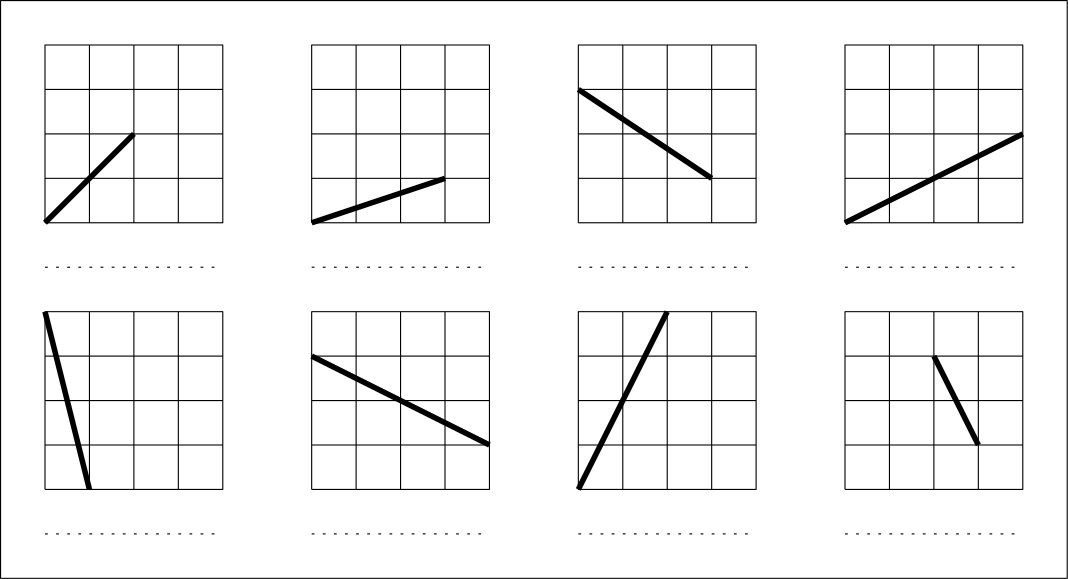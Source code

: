 <?xml version="1.0"?>
<!DOCTYPE ipe SYSTEM "ipe.dtd">
<ipe version="70218" creator="Ipe 7.2.24">
<info created="D:20230817233100" modified="D:20230817233143"/>
<ipestyle name="basic">
<symbol name="arrow/arc(spx)">
<path stroke="sym-stroke" fill="sym-stroke" pen="sym-pen">
0 0 m
-1 0.333 l
-1 -0.333 l
h
</path>
</symbol>
<symbol name="arrow/farc(spx)">
<path stroke="sym-stroke" fill="white" pen="sym-pen">
0 0 m
-1 0.333 l
-1 -0.333 l
h
</path>
</symbol>
<symbol name="arrow/ptarc(spx)">
<path stroke="sym-stroke" fill="sym-stroke" pen="sym-pen">
0 0 m
-1 0.333 l
-0.8 0 l
-1 -0.333 l
h
</path>
</symbol>
<symbol name="arrow/fptarc(spx)">
<path stroke="sym-stroke" fill="white" pen="sym-pen">
0 0 m
-1 0.333 l
-0.8 0 l
-1 -0.333 l
h
</path>
</symbol>
<symbol name="mark/circle(sx)" transformations="translations">
<path fill="sym-stroke">
0.6 0 0 0.6 0 0 e
0.4 0 0 0.4 0 0 e
</path>
</symbol>
<symbol name="mark/disk(sx)" transformations="translations">
<path fill="sym-stroke">
0.6 0 0 0.6 0 0 e
</path>
</symbol>
<symbol name="mark/fdisk(sfx)" transformations="translations">
<group>
<path fill="sym-fill">
0.5 0 0 0.5 0 0 e
</path>
<path fill="sym-stroke" fillrule="eofill">
0.6 0 0 0.6 0 0 e
0.4 0 0 0.4 0 0 e
</path>
</group>
</symbol>
<symbol name="mark/box(sx)" transformations="translations">
<path fill="sym-stroke" fillrule="eofill">
-0.6 -0.6 m
0.6 -0.6 l
0.6 0.6 l
-0.6 0.6 l
h
-0.4 -0.4 m
0.4 -0.4 l
0.4 0.4 l
-0.4 0.4 l
h
</path>
</symbol>
<symbol name="mark/square(sx)" transformations="translations">
<path fill="sym-stroke">
-0.6 -0.6 m
0.6 -0.6 l
0.6 0.6 l
-0.6 0.6 l
h
</path>
</symbol>
<symbol name="mark/fsquare(sfx)" transformations="translations">
<group>
<path fill="sym-fill">
-0.5 -0.5 m
0.5 -0.5 l
0.5 0.5 l
-0.5 0.5 l
h
</path>
<path fill="sym-stroke" fillrule="eofill">
-0.6 -0.6 m
0.6 -0.6 l
0.6 0.6 l
-0.6 0.6 l
h
-0.4 -0.4 m
0.4 -0.4 l
0.4 0.4 l
-0.4 0.4 l
h
</path>
</group>
</symbol>
<symbol name="mark/cross(sx)" transformations="translations">
<group>
<path fill="sym-stroke">
-0.43 -0.57 m
0.57 0.43 l
0.43 0.57 l
-0.57 -0.43 l
h
</path>
<path fill="sym-stroke">
-0.43 0.57 m
0.57 -0.43 l
0.43 -0.57 l
-0.57 0.43 l
h
</path>
</group>
</symbol>
<symbol name="arrow/fnormal(spx)">
<path stroke="sym-stroke" fill="white" pen="sym-pen">
0 0 m
-1 0.333 l
-1 -0.333 l
h
</path>
</symbol>
<symbol name="arrow/pointed(spx)">
<path stroke="sym-stroke" fill="sym-stroke" pen="sym-pen">
0 0 m
-1 0.333 l
-0.8 0 l
-1 -0.333 l
h
</path>
</symbol>
<symbol name="arrow/fpointed(spx)">
<path stroke="sym-stroke" fill="white" pen="sym-pen">
0 0 m
-1 0.333 l
-0.8 0 l
-1 -0.333 l
h
</path>
</symbol>
<symbol name="arrow/linear(spx)">
<path stroke="sym-stroke" pen="sym-pen">
-1 0.333 m
0 0 l
-1 -0.333 l
</path>
</symbol>
<symbol name="arrow/fdouble(spx)">
<path stroke="sym-stroke" fill="white" pen="sym-pen">
0 0 m
-1 0.333 l
-1 -0.333 l
h
-1 0 m
-2 0.333 l
-2 -0.333 l
h
</path>
</symbol>
<symbol name="arrow/double(spx)">
<path stroke="sym-stroke" fill="sym-stroke" pen="sym-pen">
0 0 m
-1 0.333 l
-1 -0.333 l
h
-1 0 m
-2 0.333 l
-2 -0.333 l
h
</path>
</symbol>
<symbol name="arrow/mid-normal(spx)">
<path stroke="sym-stroke" fill="sym-stroke" pen="sym-pen">
0.5 0 m
-0.5 0.333 l
-0.5 -0.333 l
h
</path>
</symbol>
<symbol name="arrow/mid-fnormal(spx)">
<path stroke="sym-stroke" fill="white" pen="sym-pen">
0.5 0 m
-0.5 0.333 l
-0.5 -0.333 l
h
</path>
</symbol>
<symbol name="arrow/mid-pointed(spx)">
<path stroke="sym-stroke" fill="sym-stroke" pen="sym-pen">
0.5 0 m
-0.5 0.333 l
-0.3 0 l
-0.5 -0.333 l
h
</path>
</symbol>
<symbol name="arrow/mid-fpointed(spx)">
<path stroke="sym-stroke" fill="white" pen="sym-pen">
0.5 0 m
-0.5 0.333 l
-0.3 0 l
-0.5 -0.333 l
h
</path>
</symbol>
<symbol name="arrow/mid-double(spx)">
<path stroke="sym-stroke" fill="sym-stroke" pen="sym-pen">
1 0 m
0 0.333 l
0 -0.333 l
h
0 0 m
-1 0.333 l
-1 -0.333 l
h
</path>
</symbol>
<symbol name="arrow/mid-fdouble(spx)">
<path stroke="sym-stroke" fill="white" pen="sym-pen">
1 0 m
0 0.333 l
0 -0.333 l
h
0 0 m
-1 0.333 l
-1 -0.333 l
h
</path>
</symbol>
<anglesize name="22.5 deg" value="22.5"/>
<anglesize name="30 deg" value="30"/>
<anglesize name="45 deg" value="45"/>
<anglesize name="60 deg" value="60"/>
<anglesize name="90 deg" value="90"/>
<arrowsize name="large" value="10"/>
<arrowsize name="small" value="5"/>
<arrowsize name="tiny" value="3"/>
<color name="blue" value="0 0 1"/>
<color name="brown" value="0.647 0.165 0.165"/>
<color name="darkblue" value="0 0 0.545"/>
<color name="darkcyan" value="0 0.545 0.545"/>
<color name="darkgray" value="0.663"/>
<color name="darkgreen" value="0 0.392 0"/>
<color name="darkmagenta" value="0.545 0 0.545"/>
<color name="darkorange" value="1 0.549 0"/>
<color name="darkred" value="0.545 0 0"/>
<color name="gold" value="1 0.843 0"/>
<color name="gray" value="0.745"/>
<color name="green" value="0 1 0"/>
<color name="lightblue" value="0.678 0.847 0.902"/>
<color name="lightcyan" value="0.878 1 1"/>
<color name="lightgray" value="0.827"/>
<color name="lightgreen" value="0.565 0.933 0.565"/>
<color name="lightyellow" value="1 1 0.878"/>
<color name="navy" value="0 0 0.502"/>
<color name="orange" value="1 0.647 0"/>
<color name="pink" value="1 0.753 0.796"/>
<color name="purple" value="0.627 0.125 0.941"/>
<color name="red" value="1 0 0"/>
<color name="seagreen" value="0.18 0.545 0.341"/>
<color name="turquoise" value="0.251 0.878 0.816"/>
<color name="violet" value="0.933 0.51 0.933"/>
<color name="yellow" value="1 1 0"/>
<dashstyle name="dash dot dotted" value="[4 2 1 2 1 2] 0"/>
<dashstyle name="dash dotted" value="[4 2 1 2] 0"/>
<dashstyle name="dashed" value="[4] 0"/>
<dashstyle name="dotted" value="[1 3] 0"/>
<gridsize name="10 pts (~3.5 mm)" value="10"/>
<gridsize name="14 pts (~5 mm)" value="14"/>
<gridsize name="16 pts (~6 mm)" value="16"/>
<gridsize name="20 pts (~7 mm)" value="20"/>
<gridsize name="28 pts (~10 mm)" value="28"/>
<gridsize name="32 pts (~12 mm)" value="32"/>
<gridsize name="4 pts" value="4"/>
<gridsize name="56 pts (~20 mm)" value="56"/>
<gridsize name="8 pts (~3 mm)" value="8"/>
<opacity name="10%" value="0.1"/>
<opacity name="30%" value="0.3"/>
<opacity name="50%" value="0.5"/>
<opacity name="75%" value="0.75"/>
<pen name="fat" value="1.2"/>
<pen name="heavier" value="0.8"/>
<pen name="ultrafat" value="2"/>
<symbolsize name="large" value="5"/>
<symbolsize name="small" value="2"/>
<symbolsize name="tiny" value="1.1"/>
<textsize name="Huge" value="\Huge"/>
<textsize name="LARGE" value="\LARGE"/>
<textsize name="Large" value="\Large"/>
<textsize name="footnote" value="\footnotesize"/>
<textsize name="huge" value="\huge"/>
<textsize name="large" value="\large"/>
<textsize name="small" value="\small"/>
<textsize name="tiny" value="\tiny"/>
<textstyle name="center" begin="\begin{center}" end="\end{center}"/>
<textstyle name="item" begin="\begin{itemize}\item{}" end="\end{itemize}"/>
<textstyle name="itemize" begin="\begin{itemize}" end="\end{itemize}"/>
<tiling name="falling" angle="-60" step="4" width="1"/>
<tiling name="rising" angle="30" step="4" width="1"/>
</ipestyle>
<page>
<layer name="alpha"/>
<view layers="alpha" active="alpha"/>
<path layer="alpha" stroke="black">
128 704 m
192 704 l
192 720 l
128 720 l
128 736 l
192 736 l
192 752 l
128 752 l
128 768 l
192 768 l
192 704 l
176 704 l
176 768 l
160 768 l
160 704 l
144 704 l
144 768 l
128 768 l
128 704 l
</path>
<path matrix="1 0 0 1 96 0" stroke="black">
128 704 m
192 704 l
192 720 l
128 720 l
128 736 l
192 736 l
192 752 l
128 752 l
128 768 l
192 768 l
192 704 l
176 704 l
176 768 l
160 768 l
160 704 l
144 704 l
144 768 l
128 768 l
128 704 l
</path>
<path matrix="1 0 0 1 192 0" stroke="black">
128 704 m
192 704 l
192 720 l
128 720 l
128 736 l
192 736 l
192 752 l
128 752 l
128 768 l
192 768 l
192 704 l
176 704 l
176 768 l
160 768 l
160 704 l
144 704 l
144 768 l
128 768 l
128 704 l
</path>
<path matrix="1 0 0 1 0 -96" stroke="black">
128 704 m
192 704 l
192 720 l
128 720 l
128 736 l
192 736 l
192 752 l
128 752 l
128 768 l
192 768 l
192 704 l
176 704 l
176 768 l
160 768 l
160 704 l
144 704 l
144 768 l
128 768 l
128 704 l
</path>
<path matrix="1 0 0 1 96 -96" stroke="black">
128 704 m
192 704 l
192 720 l
128 720 l
128 736 l
192 736 l
192 752 l
128 752 l
128 768 l
192 768 l
192 704 l
176 704 l
176 768 l
160 768 l
160 704 l
144 704 l
144 768 l
128 768 l
128 704 l
</path>
<path matrix="1 0 0 1 192 -96" stroke="black">
128 704 m
192 704 l
192 720 l
128 720 l
128 736 l
192 736 l
192 752 l
128 752 l
128 768 l
192 768 l
192 704 l
176 704 l
176 768 l
160 768 l
160 704 l
144 704 l
144 768 l
128 768 l
128 704 l
</path>
<path matrix="1 0 0 1 288 0" stroke="black">
128 704 m
192 704 l
192 720 l
128 720 l
128 736 l
192 736 l
192 752 l
128 752 l
128 768 l
192 768 l
192 704 l
176 704 l
176 768 l
160 768 l
160 704 l
144 704 l
144 768 l
128 768 l
128 704 l
</path>
<path matrix="1 0 0 1 288 -96" stroke="black">
128 704 m
192 704 l
192 720 l
128 720 l
128 736 l
192 736 l
192 752 l
128 752 l
128 768 l
192 768 l
192 704 l
176 704 l
176 768 l
160 768 l
160 704 l
144 704 l
144 768 l
128 768 l
128 704 l
</path>
<path stroke="black" pen="ultrafat">
128 704 m
160 736 l
</path>
<path stroke="black" pen="ultrafat">
224 704 m
272 720 l
</path>
<path stroke="black" pen="ultrafat">
320 752 m
368 720 l
</path>
<path stroke="black" pen="ultrafat">
416 704 m
480 736 l
</path>
<path stroke="black" pen="ultrafat">
128 672 m
144 608 l
</path>
<path stroke="black" pen="ultrafat">
320 608 m
352 672 l
</path>
<path stroke="black" pen="ultrafat">
224 656 m
288 624 l
</path>
<path stroke="black" pen="ultrafat">
448 656 m
464 624 l
</path>
<path stroke="black" dash="dotted">
128 592 m
192 592 l
</path>
<path stroke="black" dash="dotted">
224 592 m
288 592 l
</path>
<path stroke="black" dash="dotted">
320 592 m
384 592 l
</path>
<path stroke="black" dash="dotted">
416 592 m
480 592 l
</path>
<path stroke="black" dash="dotted">
128 688 m
192 688 l
</path>
<path stroke="black" dash="dotted">
224 688 m
288 688 l
</path>
<path stroke="black" dash="dotted">
320 688 m
384 688 l
</path>
<path stroke="black" dash="dotted">
416 688 m
480 688 l
</path>
<path stroke="black">
112 784 m
112 576 l
496 576 l
496 784 l
h
</path>
</page>
</ipe>
